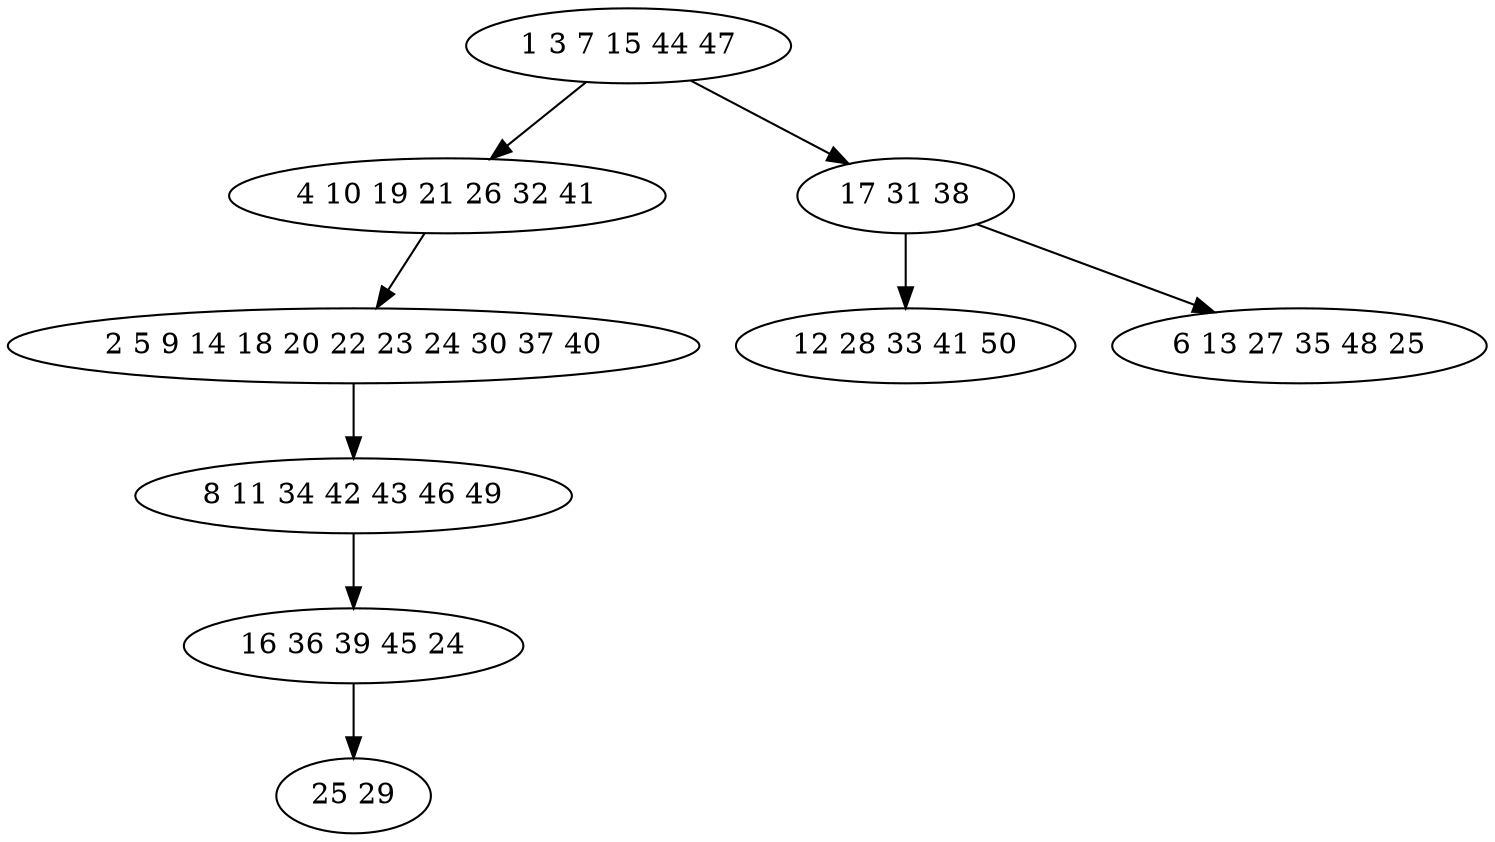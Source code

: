 digraph true_tree {
	"0" -> "1"
	"0" -> "2"
	"1" -> "3"
	"2" -> "4"
	"3" -> "5"
	"5" -> "6"
	"6" -> "7"
	"2" -> "8"
	"0" [label="1 3 7 15 44 47"];
	"1" [label="4 10 19 21 26 32 41"];
	"2" [label="17 31 38"];
	"3" [label="2 5 9 14 18 20 22 23 24 30 37 40"];
	"4" [label="12 28 33 41 50"];
	"5" [label="8 11 34 42 43 46 49"];
	"6" [label="16 36 39 45 24"];
	"7" [label="25 29"];
	"8" [label="6 13 27 35 48 25"];
}
